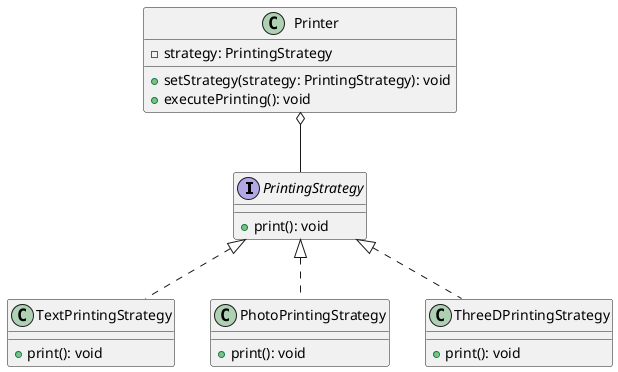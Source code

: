 @startuml

interface PrintingStrategy {
    +print(): void
}


class TextPrintingStrategy implements PrintingStrategy {
    +print(): void
}

class PhotoPrintingStrategy implements PrintingStrategy {
    +print(): void
}

class ThreeDPrintingStrategy implements PrintingStrategy {
    +print(): void
}


class Printer {
    -strategy: PrintingStrategy
    +setStrategy(strategy: PrintingStrategy): void
    +executePrinting(): void
}


Printer o-- PrintingStrategy
@enduml
